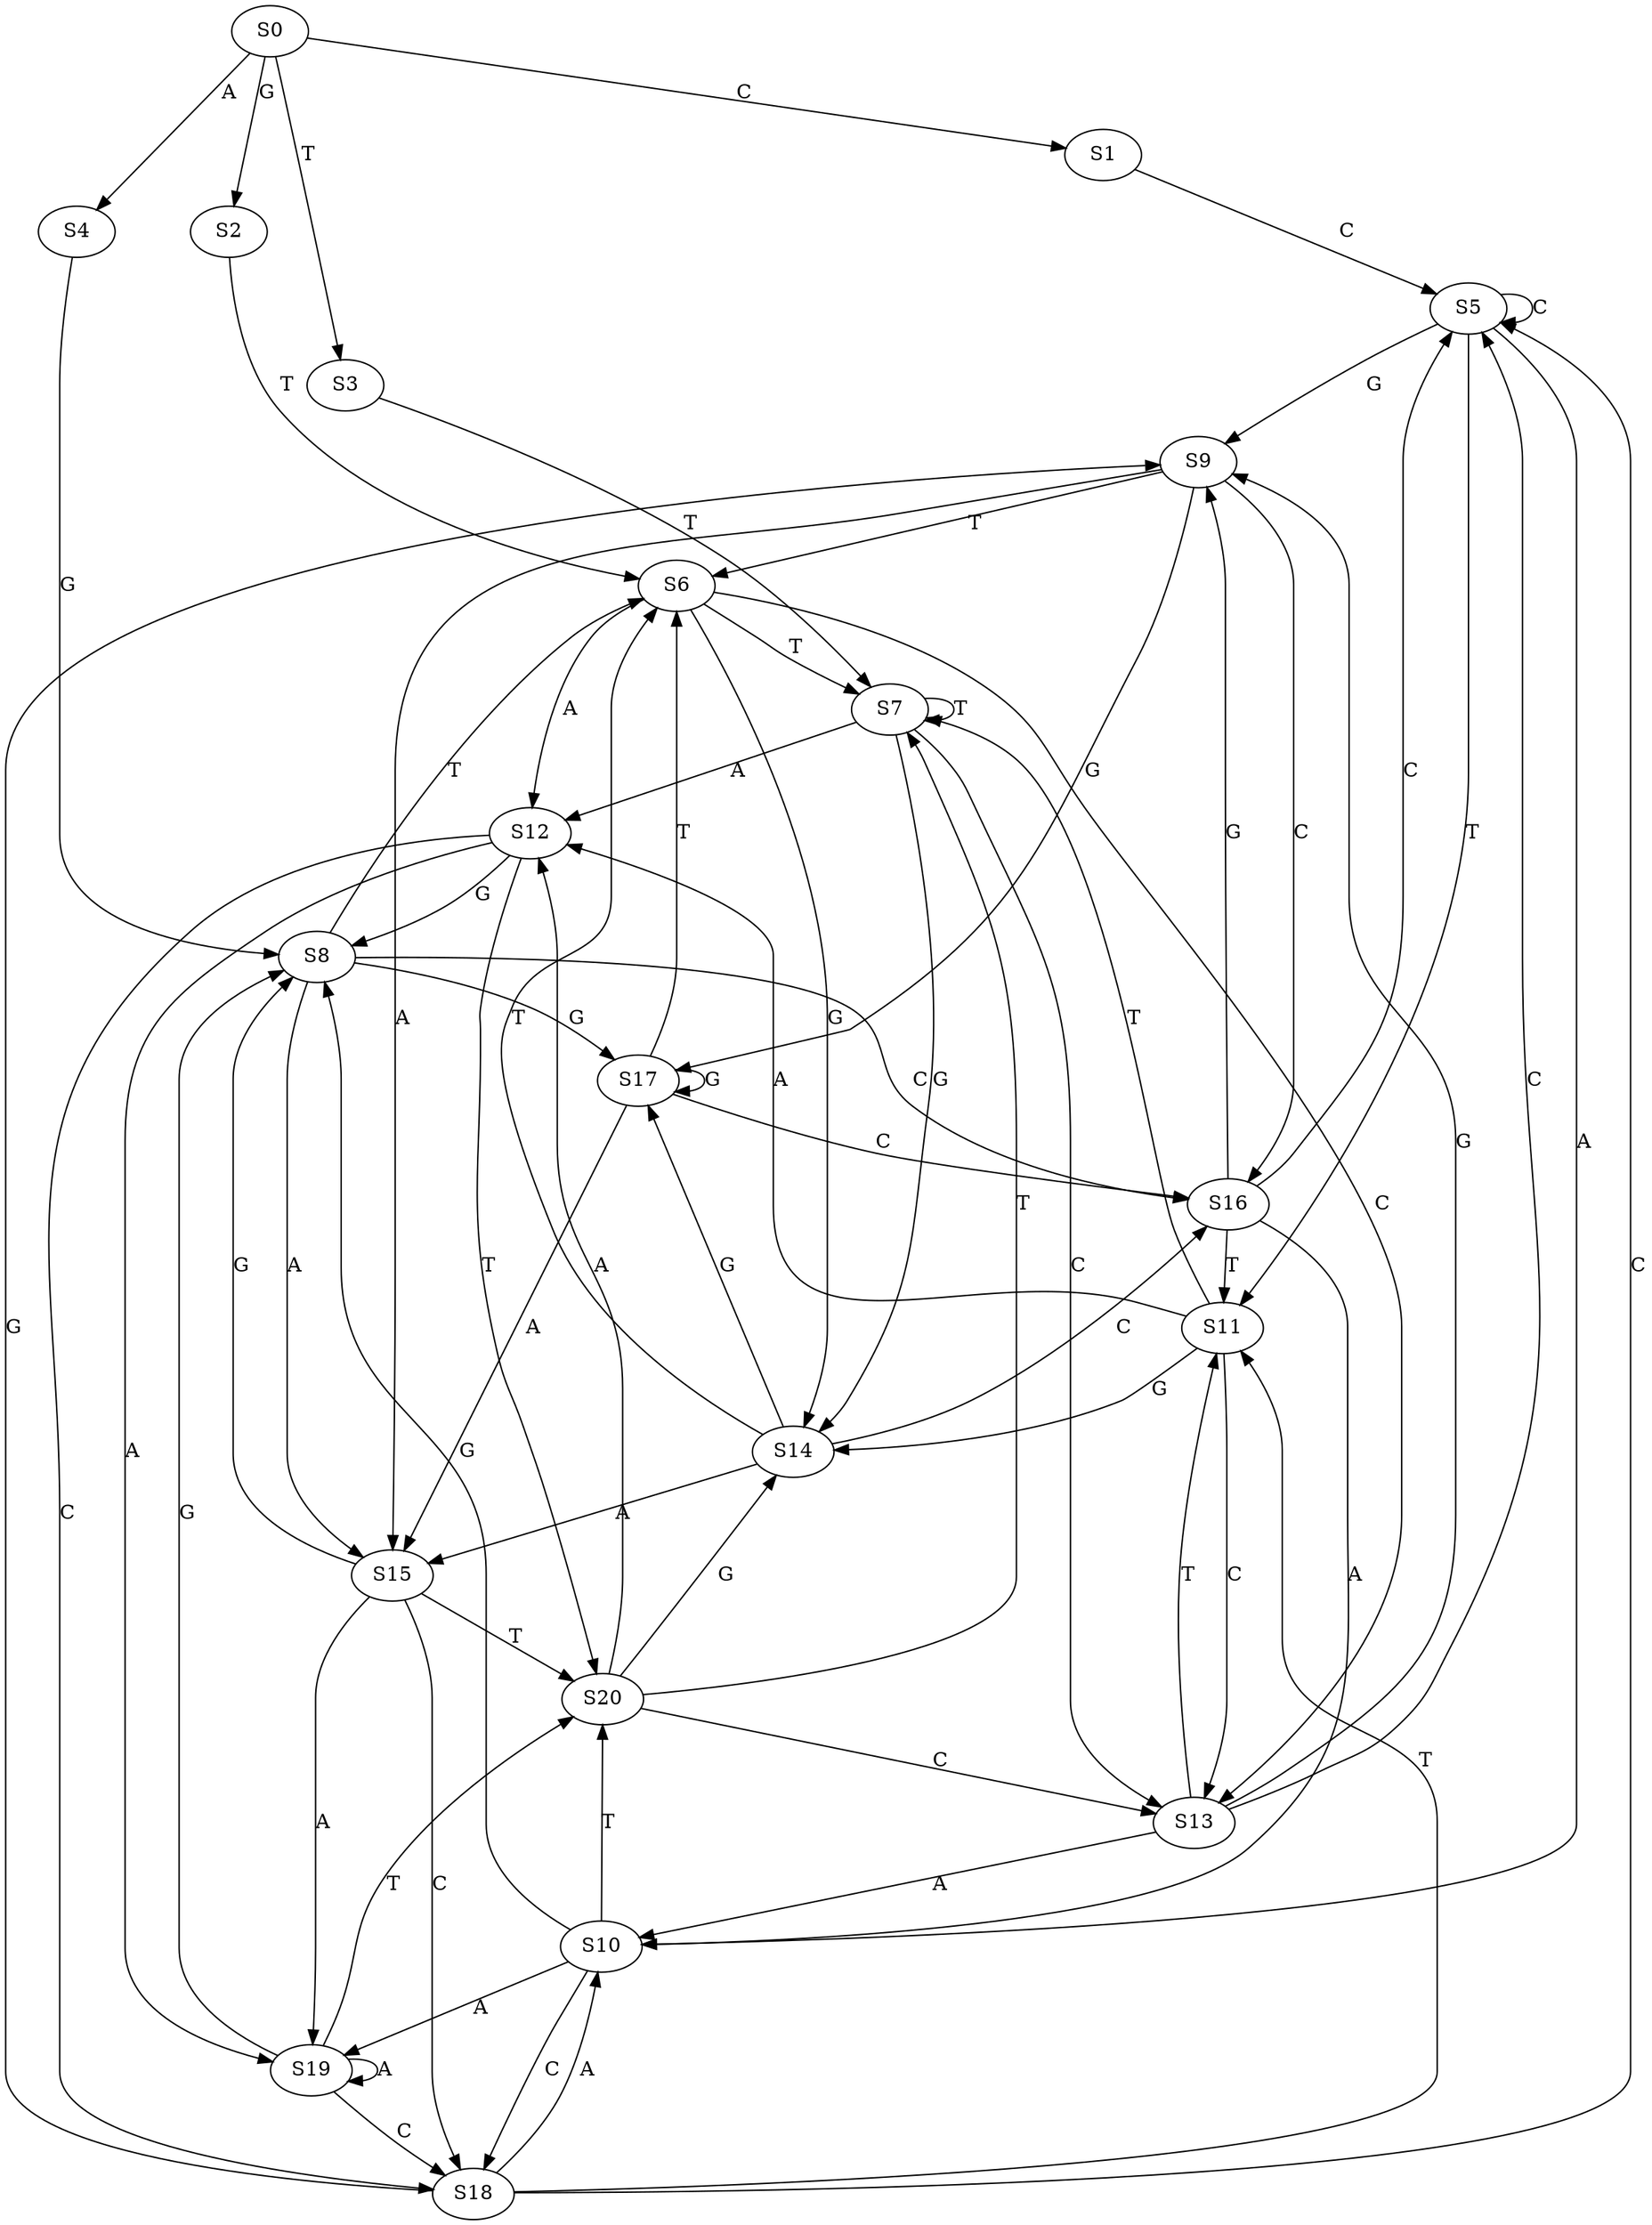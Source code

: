 strict digraph  {
	S0 -> S1 [ label = C ];
	S0 -> S2 [ label = G ];
	S0 -> S3 [ label = T ];
	S0 -> S4 [ label = A ];
	S1 -> S5 [ label = C ];
	S2 -> S6 [ label = T ];
	S3 -> S7 [ label = T ];
	S4 -> S8 [ label = G ];
	S5 -> S9 [ label = G ];
	S5 -> S10 [ label = A ];
	S5 -> S5 [ label = C ];
	S5 -> S11 [ label = T ];
	S6 -> S12 [ label = A ];
	S6 -> S7 [ label = T ];
	S6 -> S13 [ label = C ];
	S6 -> S14 [ label = G ];
	S7 -> S13 [ label = C ];
	S7 -> S14 [ label = G ];
	S7 -> S7 [ label = T ];
	S7 -> S12 [ label = A ];
	S8 -> S15 [ label = A ];
	S8 -> S16 [ label = C ];
	S8 -> S6 [ label = T ];
	S8 -> S17 [ label = G ];
	S9 -> S6 [ label = T ];
	S9 -> S16 [ label = C ];
	S9 -> S17 [ label = G ];
	S9 -> S15 [ label = A ];
	S10 -> S8 [ label = G ];
	S10 -> S18 [ label = C ];
	S10 -> S19 [ label = A ];
	S10 -> S20 [ label = T ];
	S11 -> S12 [ label = A ];
	S11 -> S13 [ label = C ];
	S11 -> S14 [ label = G ];
	S11 -> S7 [ label = T ];
	S12 -> S8 [ label = G ];
	S12 -> S20 [ label = T ];
	S12 -> S19 [ label = A ];
	S12 -> S18 [ label = C ];
	S13 -> S5 [ label = C ];
	S13 -> S9 [ label = G ];
	S13 -> S11 [ label = T ];
	S13 -> S10 [ label = A ];
	S14 -> S17 [ label = G ];
	S14 -> S16 [ label = C ];
	S14 -> S6 [ label = T ];
	S14 -> S15 [ label = A ];
	S15 -> S19 [ label = A ];
	S15 -> S8 [ label = G ];
	S15 -> S20 [ label = T ];
	S15 -> S18 [ label = C ];
	S16 -> S9 [ label = G ];
	S16 -> S11 [ label = T ];
	S16 -> S5 [ label = C ];
	S16 -> S10 [ label = A ];
	S17 -> S16 [ label = C ];
	S17 -> S17 [ label = G ];
	S17 -> S6 [ label = T ];
	S17 -> S15 [ label = A ];
	S18 -> S9 [ label = G ];
	S18 -> S5 [ label = C ];
	S18 -> S10 [ label = A ];
	S18 -> S11 [ label = T ];
	S19 -> S18 [ label = C ];
	S19 -> S19 [ label = A ];
	S19 -> S8 [ label = G ];
	S19 -> S20 [ label = T ];
	S20 -> S13 [ label = C ];
	S20 -> S14 [ label = G ];
	S20 -> S12 [ label = A ];
	S20 -> S7 [ label = T ];
}
